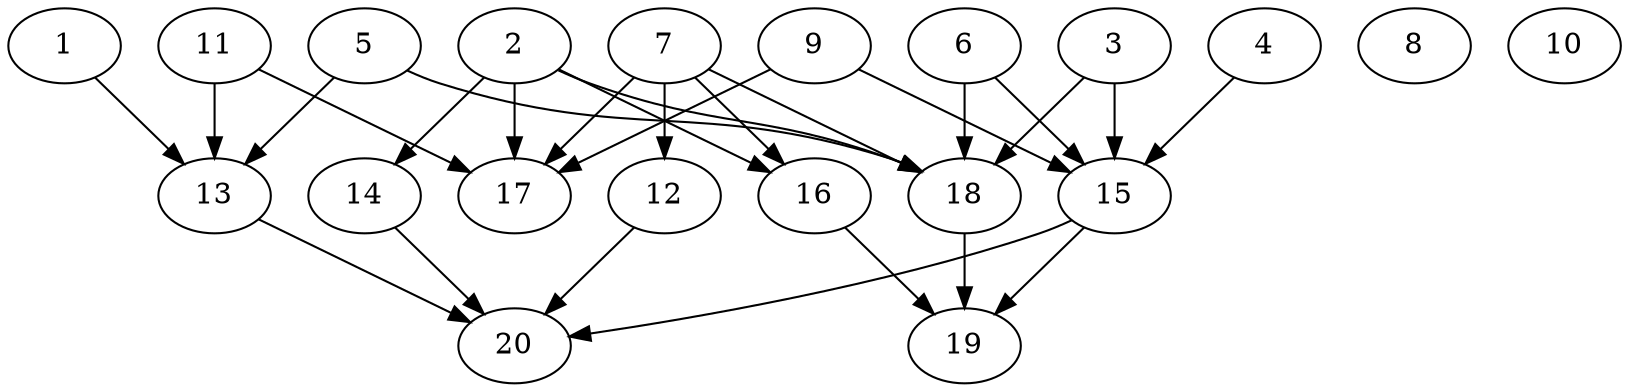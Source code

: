// DAG automatically generated by daggen at Tue Jul 23 14:29:40 2019
// ./daggen --dot -n 20 --ccr 0.5 --fat 0.7 --regular 0.5 --density 0.7 --mindata 5242880 --maxdata 52428800 
digraph G {
  1 [size="71512064", alpha="0.03", expect_size="35756032"] 
  1 -> 13 [size ="35756032"]
  2 [size="49950720", alpha="0.08", expect_size="24975360"] 
  2 -> 14 [size ="24975360"]
  2 -> 16 [size ="24975360"]
  2 -> 17 [size ="24975360"]
  2 -> 18 [size ="24975360"]
  3 [size="94570496", alpha="0.10", expect_size="47285248"] 
  3 -> 15 [size ="47285248"]
  3 -> 18 [size ="47285248"]
  4 [size="53700608", alpha="0.17", expect_size="26850304"] 
  4 -> 15 [size ="26850304"]
  5 [size="50737152", alpha="0.07", expect_size="25368576"] 
  5 -> 13 [size ="25368576"]
  5 -> 18 [size ="25368576"]
  6 [size="50405376", alpha="0.02", expect_size="25202688"] 
  6 -> 15 [size ="25202688"]
  6 -> 18 [size ="25202688"]
  7 [size="86130688", alpha="0.14", expect_size="43065344"] 
  7 -> 12 [size ="43065344"]
  7 -> 16 [size ="43065344"]
  7 -> 17 [size ="43065344"]
  7 -> 18 [size ="43065344"]
  8 [size="91430912", alpha="0.07", expect_size="45715456"] 
  9 [size="56731648", alpha="0.08", expect_size="28365824"] 
  9 -> 15 [size ="28365824"]
  9 -> 17 [size ="28365824"]
  10 [size="23359488", alpha="0.16", expect_size="11679744"] 
  11 [size="39174144", alpha="0.12", expect_size="19587072"] 
  11 -> 13 [size ="19587072"]
  11 -> 17 [size ="19587072"]
  12 [size="54114304", alpha="0.05", expect_size="27057152"] 
  12 -> 20 [size ="27057152"]
  13 [size="93642752", alpha="0.03", expect_size="46821376"] 
  13 -> 20 [size ="46821376"]
  14 [size="47441920", alpha="0.15", expect_size="23720960"] 
  14 -> 20 [size ="23720960"]
  15 [size="34430976", alpha="0.08", expect_size="17215488"] 
  15 -> 19 [size ="17215488"]
  15 -> 20 [size ="17215488"]
  16 [size="67473408", alpha="0.06", expect_size="33736704"] 
  16 -> 19 [size ="33736704"]
  17 [size="78008320", alpha="0.15", expect_size="39004160"] 
  18 [size="47407104", alpha="0.18", expect_size="23703552"] 
  18 -> 19 [size ="23703552"]
  19 [size="81827840", alpha="0.01", expect_size="40913920"] 
  20 [size="23379968", alpha="0.05", expect_size="11689984"] 
}
